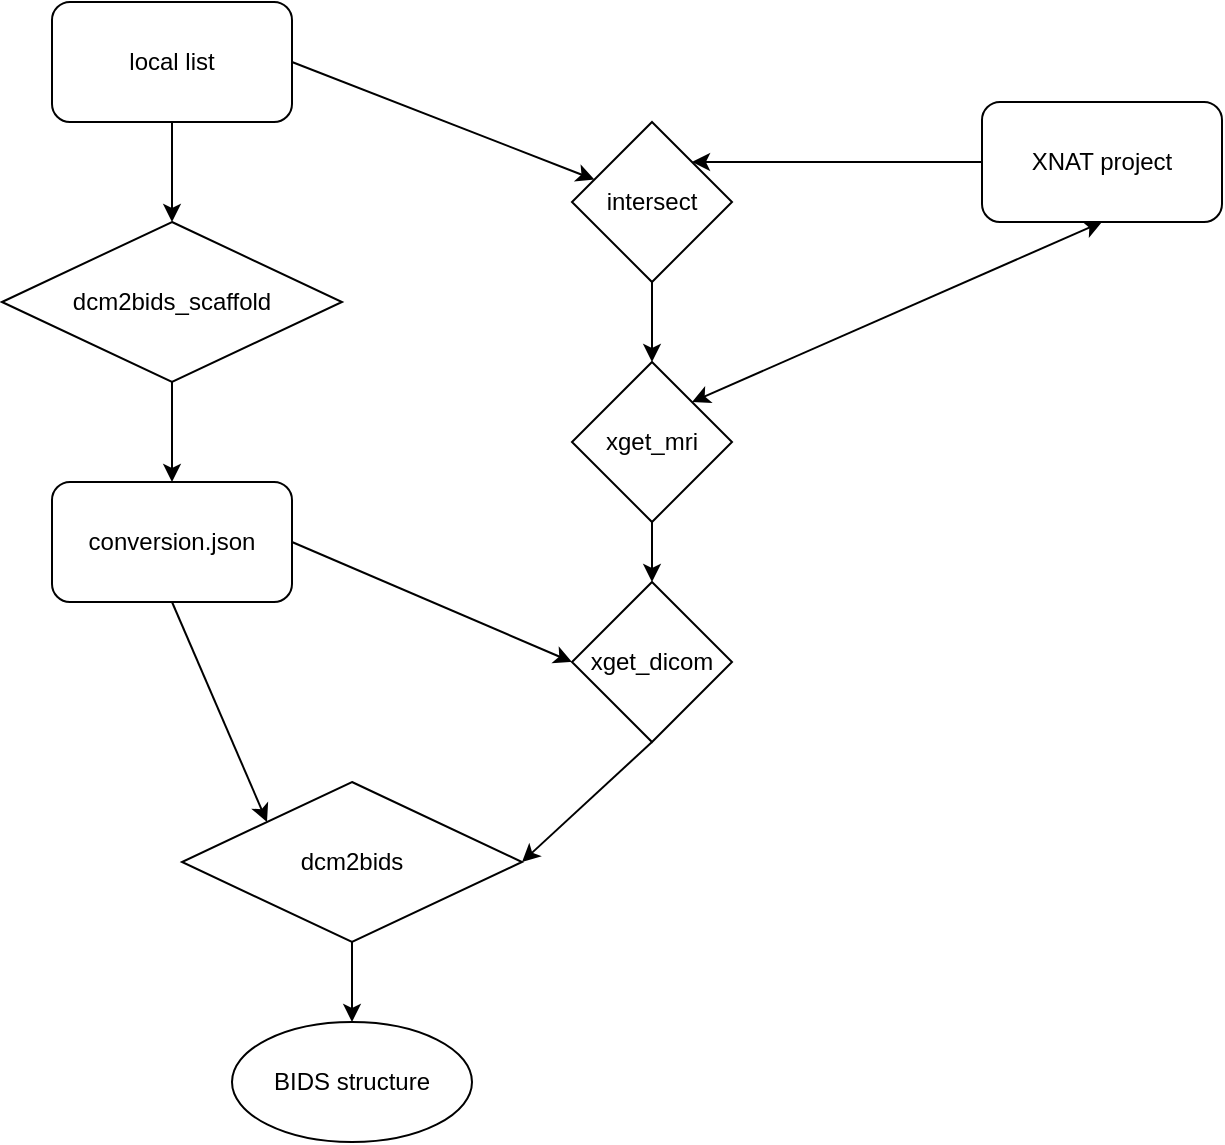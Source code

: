 <mxfile version="20.7.4" type="github">
  <diagram id="JMxI6YPBMFSktoFYe_u4" name="Page-1">
    <mxGraphModel dx="1434" dy="769" grid="1" gridSize="10" guides="1" tooltips="1" connect="1" arrows="1" fold="1" page="1" pageScale="1" pageWidth="850" pageHeight="1100" math="0" shadow="0">
      <root>
        <mxCell id="0" />
        <mxCell id="1" parent="0" />
        <mxCell id="4JsldEnueWd_sYVm8CYB-1" value="XNAT project" style="rounded=1;whiteSpace=wrap;html=1;" parent="1" vertex="1">
          <mxGeometry x="550" y="120" width="120" height="60" as="geometry" />
        </mxCell>
        <mxCell id="4JsldEnueWd_sYVm8CYB-2" value="&lt;div&gt;local list&lt;/div&gt;" style="rounded=1;whiteSpace=wrap;html=1;" parent="1" vertex="1">
          <mxGeometry x="85" y="70" width="120" height="60" as="geometry" />
        </mxCell>
        <mxCell id="4JsldEnueWd_sYVm8CYB-3" value="" style="endArrow=classic;html=1;rounded=0;exitX=1;exitY=0.5;exitDx=0;exitDy=0;" parent="1" source="4JsldEnueWd_sYVm8CYB-2" target="4JsldEnueWd_sYVm8CYB-4" edge="1">
          <mxGeometry width="50" height="50" relative="1" as="geometry">
            <mxPoint x="400" y="430" as="sourcePoint" />
            <mxPoint x="310" y="150" as="targetPoint" />
          </mxGeometry>
        </mxCell>
        <mxCell id="4JsldEnueWd_sYVm8CYB-15" value="" style="edgeStyle=orthogonalEdgeStyle;rounded=0;orthogonalLoop=1;jettySize=auto;html=1;" parent="1" source="4JsldEnueWd_sYVm8CYB-4" target="4JsldEnueWd_sYVm8CYB-14" edge="1">
          <mxGeometry relative="1" as="geometry" />
        </mxCell>
        <mxCell id="4JsldEnueWd_sYVm8CYB-4" value="intersect" style="rhombus;whiteSpace=wrap;html=1;" parent="1" vertex="1">
          <mxGeometry x="345" y="130" width="80" height="80" as="geometry" />
        </mxCell>
        <mxCell id="4JsldEnueWd_sYVm8CYB-5" value="" style="endArrow=classic;html=1;rounded=0;exitX=0;exitY=0.5;exitDx=0;exitDy=0;entryX=1;entryY=0;entryDx=0;entryDy=0;" parent="1" source="4JsldEnueWd_sYVm8CYB-1" target="4JsldEnueWd_sYVm8CYB-4" edge="1">
          <mxGeometry width="50" height="50" relative="1" as="geometry">
            <mxPoint x="400" y="460" as="sourcePoint" />
            <mxPoint x="450" y="410" as="targetPoint" />
          </mxGeometry>
        </mxCell>
        <mxCell id="4JsldEnueWd_sYVm8CYB-6" value="" style="endArrow=classic;html=1;rounded=0;exitX=0.5;exitY=1;exitDx=0;exitDy=0;entryX=0.5;entryY=0;entryDx=0;entryDy=0;" parent="1" source="4JsldEnueWd_sYVm8CYB-2" target="4JsldEnueWd_sYVm8CYB-7" edge="1">
          <mxGeometry width="50" height="50" relative="1" as="geometry">
            <mxPoint x="400" y="460" as="sourcePoint" />
            <mxPoint x="160" y="190" as="targetPoint" />
          </mxGeometry>
        </mxCell>
        <mxCell id="4JsldEnueWd_sYVm8CYB-11" value="" style="edgeStyle=orthogonalEdgeStyle;rounded=0;orthogonalLoop=1;jettySize=auto;html=1;entryX=0.5;entryY=0;entryDx=0;entryDy=0;" parent="1" source="4JsldEnueWd_sYVm8CYB-7" target="boSdLwvIVOYV6A32Th4x-1" edge="1">
          <mxGeometry relative="1" as="geometry">
            <mxPoint x="145" y="300" as="targetPoint" />
          </mxGeometry>
        </mxCell>
        <mxCell id="4JsldEnueWd_sYVm8CYB-7" value="dcm2bids_scaffold" style="rhombus;whiteSpace=wrap;html=1;" parent="1" vertex="1">
          <mxGeometry x="60" y="180" width="170" height="80" as="geometry" />
        </mxCell>
        <mxCell id="4JsldEnueWd_sYVm8CYB-19" value="" style="edgeStyle=orthogonalEdgeStyle;rounded=0;orthogonalLoop=1;jettySize=auto;html=1;" parent="1" source="4JsldEnueWd_sYVm8CYB-14" target="4JsldEnueWd_sYVm8CYB-18" edge="1">
          <mxGeometry relative="1" as="geometry" />
        </mxCell>
        <mxCell id="4JsldEnueWd_sYVm8CYB-14" value="xget_mri" style="rhombus;whiteSpace=wrap;html=1;" parent="1" vertex="1">
          <mxGeometry x="345" y="250" width="80" height="80" as="geometry" />
        </mxCell>
        <mxCell id="4JsldEnueWd_sYVm8CYB-17" value="" style="endArrow=classic;startArrow=classic;html=1;rounded=0;entryX=0.5;entryY=1;entryDx=0;entryDy=0;exitX=1;exitY=0;exitDx=0;exitDy=0;" parent="1" source="4JsldEnueWd_sYVm8CYB-14" target="4JsldEnueWd_sYVm8CYB-1" edge="1">
          <mxGeometry width="50" height="50" relative="1" as="geometry">
            <mxPoint x="400" y="460" as="sourcePoint" />
            <mxPoint x="450" y="410" as="targetPoint" />
          </mxGeometry>
        </mxCell>
        <mxCell id="4JsldEnueWd_sYVm8CYB-18" value="xget_dicom" style="rhombus;whiteSpace=wrap;html=1;" parent="1" vertex="1">
          <mxGeometry x="345" y="360" width="80" height="80" as="geometry" />
        </mxCell>
        <mxCell id="4JsldEnueWd_sYVm8CYB-20" value="" style="endArrow=classic;html=1;rounded=0;entryX=0;entryY=0.5;entryDx=0;entryDy=0;exitX=1;exitY=0.5;exitDx=0;exitDy=0;" parent="1" source="boSdLwvIVOYV6A32Th4x-1" target="4JsldEnueWd_sYVm8CYB-18" edge="1">
          <mxGeometry width="50" height="50" relative="1" as="geometry">
            <mxPoint x="187.5" y="360" as="sourcePoint" />
            <mxPoint x="450" y="410" as="targetPoint" />
          </mxGeometry>
        </mxCell>
        <mxCell id="4JsldEnueWd_sYVm8CYB-29" value="" style="edgeStyle=orthogonalEdgeStyle;rounded=0;orthogonalLoop=1;jettySize=auto;html=1;" parent="1" source="4JsldEnueWd_sYVm8CYB-24" target="4JsldEnueWd_sYVm8CYB-28" edge="1">
          <mxGeometry relative="1" as="geometry" />
        </mxCell>
        <mxCell id="4JsldEnueWd_sYVm8CYB-24" value="dcm2bids" style="rhombus;whiteSpace=wrap;html=1;" parent="1" vertex="1">
          <mxGeometry x="150" y="460" width="170" height="80" as="geometry" />
        </mxCell>
        <mxCell id="4JsldEnueWd_sYVm8CYB-26" value="" style="endArrow=classic;html=1;rounded=0;exitX=0.5;exitY=1;exitDx=0;exitDy=0;entryX=1;entryY=0.5;entryDx=0;entryDy=0;" parent="1" source="4JsldEnueWd_sYVm8CYB-18" target="4JsldEnueWd_sYVm8CYB-24" edge="1">
          <mxGeometry width="50" height="50" relative="1" as="geometry">
            <mxPoint x="400" y="460" as="sourcePoint" />
            <mxPoint x="450" y="410" as="targetPoint" />
          </mxGeometry>
        </mxCell>
        <mxCell id="4JsldEnueWd_sYVm8CYB-27" value="" style="endArrow=classic;html=1;rounded=0;entryX=0;entryY=0;entryDx=0;entryDy=0;exitX=0.5;exitY=1;exitDx=0;exitDy=0;" parent="1" source="boSdLwvIVOYV6A32Th4x-1" target="4JsldEnueWd_sYVm8CYB-24" edge="1">
          <mxGeometry width="50" height="50" relative="1" as="geometry">
            <mxPoint x="145" y="380" as="sourcePoint" />
            <mxPoint x="450" y="410" as="targetPoint" />
          </mxGeometry>
        </mxCell>
        <mxCell id="4JsldEnueWd_sYVm8CYB-28" value="BIDS structure" style="ellipse;whiteSpace=wrap;html=1;" parent="1" vertex="1">
          <mxGeometry x="175" y="580" width="120" height="60" as="geometry" />
        </mxCell>
        <mxCell id="boSdLwvIVOYV6A32Th4x-1" value="&lt;div&gt;conversion.json&lt;/div&gt;" style="rounded=1;whiteSpace=wrap;html=1;" vertex="1" parent="1">
          <mxGeometry x="85" y="310" width="120" height="60" as="geometry" />
        </mxCell>
      </root>
    </mxGraphModel>
  </diagram>
</mxfile>

